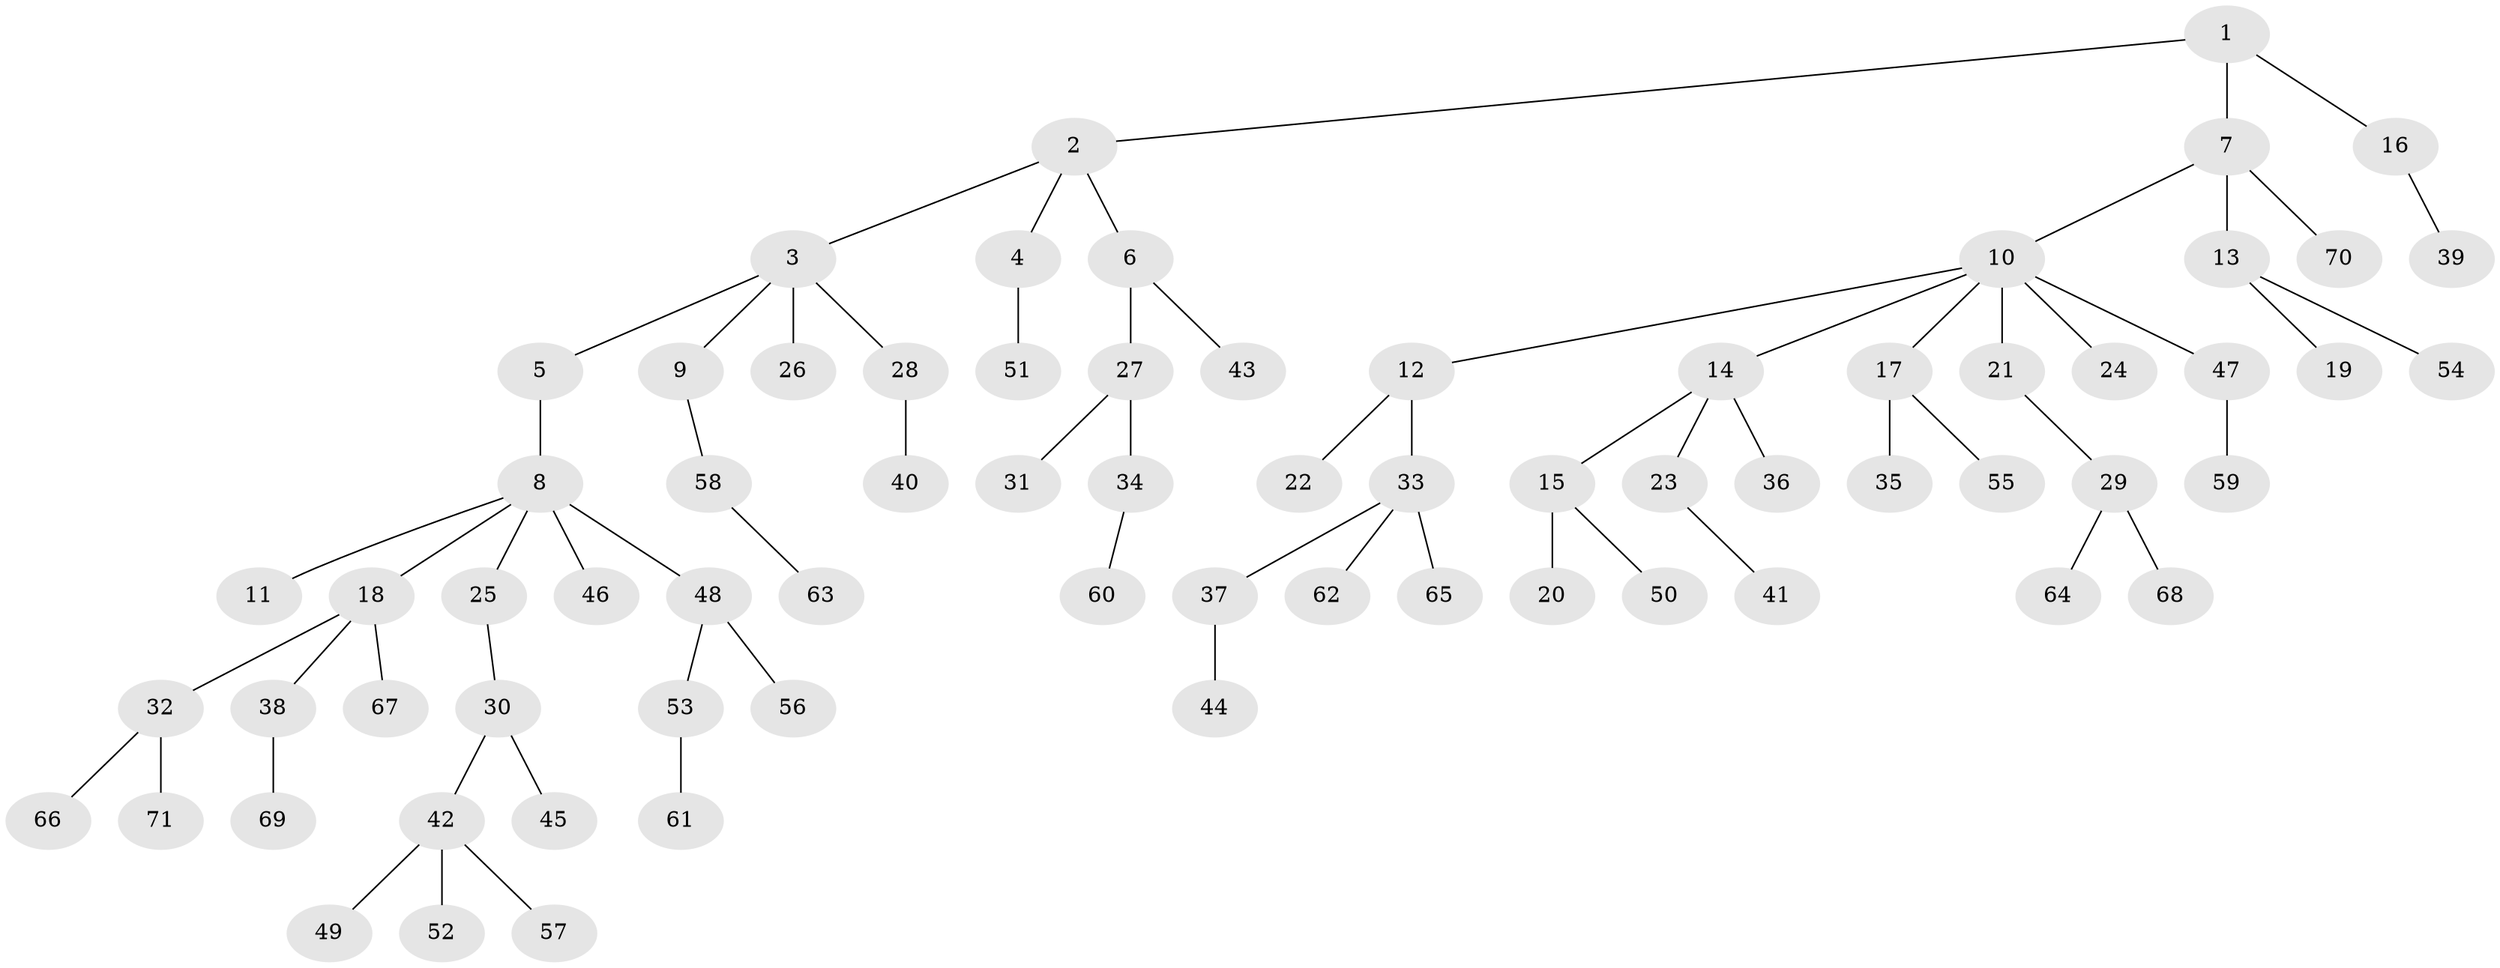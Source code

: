 // coarse degree distribution, {1: 0.6904761904761905, 2: 0.21428571428571427, 8: 0.023809523809523808, 17: 0.023809523809523808, 5: 0.047619047619047616}
// Generated by graph-tools (version 1.1) at 2025/57/03/04/25 21:57:01]
// undirected, 71 vertices, 70 edges
graph export_dot {
graph [start="1"]
  node [color=gray90,style=filled];
  1;
  2;
  3;
  4;
  5;
  6;
  7;
  8;
  9;
  10;
  11;
  12;
  13;
  14;
  15;
  16;
  17;
  18;
  19;
  20;
  21;
  22;
  23;
  24;
  25;
  26;
  27;
  28;
  29;
  30;
  31;
  32;
  33;
  34;
  35;
  36;
  37;
  38;
  39;
  40;
  41;
  42;
  43;
  44;
  45;
  46;
  47;
  48;
  49;
  50;
  51;
  52;
  53;
  54;
  55;
  56;
  57;
  58;
  59;
  60;
  61;
  62;
  63;
  64;
  65;
  66;
  67;
  68;
  69;
  70;
  71;
  1 -- 2;
  1 -- 7;
  1 -- 16;
  2 -- 3;
  2 -- 4;
  2 -- 6;
  3 -- 5;
  3 -- 9;
  3 -- 26;
  3 -- 28;
  4 -- 51;
  5 -- 8;
  6 -- 27;
  6 -- 43;
  7 -- 10;
  7 -- 13;
  7 -- 70;
  8 -- 11;
  8 -- 18;
  8 -- 25;
  8 -- 46;
  8 -- 48;
  9 -- 58;
  10 -- 12;
  10 -- 14;
  10 -- 17;
  10 -- 21;
  10 -- 24;
  10 -- 47;
  12 -- 22;
  12 -- 33;
  13 -- 19;
  13 -- 54;
  14 -- 15;
  14 -- 23;
  14 -- 36;
  15 -- 20;
  15 -- 50;
  16 -- 39;
  17 -- 35;
  17 -- 55;
  18 -- 32;
  18 -- 38;
  18 -- 67;
  21 -- 29;
  23 -- 41;
  25 -- 30;
  27 -- 31;
  27 -- 34;
  28 -- 40;
  29 -- 64;
  29 -- 68;
  30 -- 42;
  30 -- 45;
  32 -- 66;
  32 -- 71;
  33 -- 37;
  33 -- 62;
  33 -- 65;
  34 -- 60;
  37 -- 44;
  38 -- 69;
  42 -- 49;
  42 -- 52;
  42 -- 57;
  47 -- 59;
  48 -- 53;
  48 -- 56;
  53 -- 61;
  58 -- 63;
}
